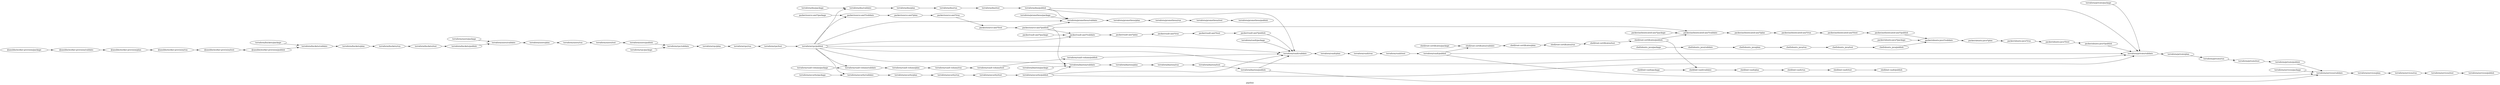 digraph "G" {
label="pipeline";
rankdir=LR;
"terraform/dns/test";
"packer/source-ami*/test";
"terraform/vault-volume/package";
"packer/ubuntu-java*/publish";
"terraform/users/publish";
"terraform/dns/package";
"shell/root-certificates/test";
"terraform/services/plan";
"terraform/dns/plan";
"chef/ubuntu_java/publish";
"shell/init-vault/plan";
"@ansible/worker-provision/run";
"terraform/users/package";
"chef/ubuntu_java/plan";
"shell/init-vault/test";
"packer/source-ami*/publish";
"@ansible/worker-provision/validate";
"terraform/vault/publish";
"terraform/security/package";
"terraform/vault-volume/plan";
"terraform/private/plan";
"terraform/vpc/plan";
"shell/root-certificates/package";
"terraform/vpc/run";
"chef/ubuntu_java/package";
"terraform/vault/plan";
"terraform/prometheus/run";
"terraform/vault/test";
"terraform/vault/run";
"terraform/bastion/validate";
"packer/ubuntu-java*/test";
"terraform/private/test";
"packer/source-ami*/package";
"terraform/prometheus/validate";
"packer/authenticated-ami*/run";
"shell/init-vault/run";
"packer/vault-ami*/publish";
"terraform/bastion/plan";
"terraform/users/test";
"terraform/vault-volume/run";
"terraform/services/package";
"packer/source-ami*/validate";
"terraform/security/publish";
"packer/authenticated-ami*/test";
"packer/source-ami*/run";
"terraform/services/validate";
"terraform/security/run";
"packer/authenticated-ami*/validate";
"shell/init-vault/validate";
"terraform/dns/validate";
"terraform/vpc/publish";
"packer/vault-ami*/plan";
"shell/root-certificates/validate";
"terraform/vault/validate";
"terraform/bastion/package";
"terraform/services/test";
"terraform/dns/run";
"@ansible/worker-provision/test";
"terraform/vault-volume/validate";
"terraform/bastion/test";
"terraform/buckets/publish";
"packer/vault-ami*/validate";
"terraform/private/publish";
"terraform/private/validate";
"shell/root-certificates/plan";
"packer/ubuntu-java*/run";
"packer/authenticated-ami*/package";
"packer/source-ami*/plan";
"packer/ubuntu-java*/validate";
"terraform/private/package";
"terraform/users/run";
"terraform/private/run";
"packer/authenticated-ami*/publish";
"chef/ubuntu_java/validate";
"terraform/users/plan";
"packer/vault-ami*/package";
"terraform/buckets/test";
"terraform/buckets/package";
"terraform/vault-volume/publish";
"terraform/prometheus/package";
"terraform/services/publish";
"packer/ubuntu-java*/package";
"terraform/bastion/publish";
"@ansible/worker-provision/package";
"packer/ubuntu-java*/plan";
"packer/authenticated-ami*/plan";
"terraform/users/validate";
"terraform/security/validate";
"@ansible/worker-provision/plan";
"terraform/vpc/validate";
"terraform/bastion/run";
"terraform/security/plan";
"terraform/security/test";
"terraform/vpc/package";
"@ansible/worker-provision/publish";
"terraform/buckets/run";
"terraform/vault-volume/test";
"packer/vault-ami*/test";
"chef/ubuntu_java/run";
"terraform/buckets/validate";
"shell/init-vault/package";
"terraform/buckets/plan";
"shell/init-vault/publish";
"chef/ubuntu_java/test";
"packer/vault-ami*/run";
"terraform/vault/package";
"terraform/dns/publish";
"terraform/prometheus/plan";
"terraform/prometheus/test";
"shell/root-certificates/run";
"terraform/prometheus/publish";
"terraform/vpc/test";
"shell/root-certificates/publish";
"terraform/services/run";
"terraform/dns/test" -> "terraform/dns/publish"  [key=0];
"packer/source-ami*/test" -> "packer/source-ami*/publish"  [key=0];
"terraform/vault-volume/package" -> "terraform/vault-volume/validate"  [key=0];
"packer/ubuntu-java*/publish" -> "terraform/private/validate"  [key=0];
"terraform/users/publish" -> "terraform/vpc/validate"  [key=0];
"terraform/dns/package" -> "terraform/dns/validate"  [key=0];
"shell/root-certificates/test" -> "shell/root-certificates/publish"  [key=0];
"terraform/services/plan" -> "terraform/services/run"  [key=0];
"terraform/dns/plan" -> "terraform/dns/run"  [key=0];
"chef/ubuntu_java/publish" -> "packer/ubuntu-java*/validate"  [key=0];
"shell/init-vault/plan" -> "shell/init-vault/run"  [key=0];
"@ansible/worker-provision/run" -> "@ansible/worker-provision/test"  [key=0];
"terraform/users/package" -> "terraform/users/validate"  [key=0];
"chef/ubuntu_java/plan" -> "chef/ubuntu_java/run"  [key=0];
"shell/init-vault/test" -> "shell/init-vault/publish"  [key=0];
"packer/source-ami*/publish" -> "terraform/prometheus/validate"  [key=0];
"packer/source-ami*/publish" -> "packer/vault-ami*/validate"  [key=0];
"packer/source-ami*/publish" -> "packer/authenticated-ami*/validate"  [key=0];
"packer/source-ami*/publish" -> "terraform/bastion/validate"  [key=0];
"@ansible/worker-provision/validate" -> "@ansible/worker-provision/plan"  [key=0];
"terraform/vault/publish" -> "shell/root-certificates/validate"  [key=0];
"terraform/vault/publish" -> "terraform/services/validate"  [key=0];
"terraform/vault/publish" -> "terraform/private/validate"  [key=0];
"terraform/security/package" -> "terraform/security/validate"  [key=0];
"terraform/vault-volume/plan" -> "terraform/vault-volume/run"  [key=0];
"terraform/private/plan" -> "terraform/private/run"  [key=0];
"terraform/vpc/plan" -> "terraform/vpc/run"  [key=0];
"shell/root-certificates/package" -> "shell/root-certificates/validate"  [key=0];
"terraform/vpc/run" -> "terraform/vpc/test"  [key=0];
"chef/ubuntu_java/package" -> "chef/ubuntu_java/validate"  [key=0];
"terraform/vault/plan" -> "terraform/vault/run"  [key=0];
"terraform/prometheus/run" -> "terraform/prometheus/test"  [key=0];
"terraform/vault/test" -> "terraform/vault/publish"  [key=0];
"terraform/vault/run" -> "terraform/vault/test"  [key=0];
"terraform/bastion/validate" -> "terraform/bastion/plan"  [key=0];
"packer/ubuntu-java*/test" -> "packer/ubuntu-java*/publish"  [key=0];
"terraform/private/test" -> "terraform/private/publish"  [key=0];
"packer/source-ami*/package" -> "packer/source-ami*/validate"  [key=0];
"terraform/prometheus/validate" -> "terraform/prometheus/plan"  [key=0];
"packer/authenticated-ami*/run" -> "packer/authenticated-ami*/test"  [key=0];
"shell/init-vault/run" -> "shell/init-vault/test"  [key=0];
"packer/vault-ami*/publish" -> "terraform/vault/validate"  [key=0];
"terraform/bastion/plan" -> "terraform/bastion/run"  [key=0];
"terraform/users/test" -> "terraform/users/publish"  [key=0];
"terraform/vault-volume/run" -> "terraform/vault-volume/test"  [key=0];
"terraform/services/package" -> "terraform/services/validate"  [key=0];
"packer/source-ami*/validate" -> "packer/source-ami*/plan"  [key=0];
"terraform/security/publish" -> "terraform/bastion/validate"  [key=0];
"terraform/security/publish" -> "terraform/vault/validate"  [key=0];
"terraform/security/publish" -> "terraform/private/validate"  [key=0];
"packer/authenticated-ami*/test" -> "packer/authenticated-ami*/publish"  [key=0];
"packer/source-ami*/run" -> "packer/source-ami*/test"  [key=0];
"terraform/services/validate" -> "terraform/services/plan"  [key=0];
"terraform/security/run" -> "terraform/security/test"  [key=0];
"packer/authenticated-ami*/validate" -> "packer/authenticated-ami*/plan"  [key=0];
"shell/init-vault/validate" -> "shell/init-vault/plan"  [key=0];
"terraform/dns/validate" -> "terraform/dns/plan"  [key=0];
"terraform/vpc/publish" -> "terraform/prometheus/validate"  [key=0];
"terraform/vpc/publish" -> "terraform/security/validate"  [key=0];
"terraform/vpc/publish" -> "terraform/private/validate"  [key=0];
"terraform/vpc/publish" -> "terraform/dns/validate"  [key=0];
"terraform/vpc/publish" -> "packer/vault-ami*/validate"  [key=0];
"terraform/vpc/publish" -> "terraform/vault/validate"  [key=0];
"terraform/vpc/publish" -> "packer/source-ami*/validate"  [key=0];
"terraform/vpc/publish" -> "terraform/bastion/validate"  [key=0];
"terraform/vpc/publish" -> "terraform/vault-volume/validate"  [key=0];
"packer/vault-ami*/plan" -> "packer/vault-ami*/run"  [key=0];
"shell/root-certificates/validate" -> "shell/root-certificates/plan"  [key=0];
"terraform/vault/validate" -> "terraform/vault/plan"  [key=0];
"terraform/bastion/package" -> "terraform/bastion/validate"  [key=0];
"terraform/services/test" -> "terraform/services/publish"  [key=0];
"terraform/dns/run" -> "terraform/dns/test"  [key=0];
"@ansible/worker-provision/test" -> "@ansible/worker-provision/publish"  [key=0];
"terraform/vault-volume/validate" -> "terraform/vault-volume/plan"  [key=0];
"terraform/bastion/test" -> "terraform/bastion/publish"  [key=0];
"terraform/buckets/publish" -> "terraform/users/validate"  [key=0];
"packer/vault-ami*/validate" -> "packer/vault-ami*/plan"  [key=0];
"terraform/private/publish" -> "terraform/services/validate"  [key=0];
"terraform/private/validate" -> "terraform/private/plan"  [key=0];
"shell/root-certificates/plan" -> "shell/root-certificates/run"  [key=0];
"packer/ubuntu-java*/run" -> "packer/ubuntu-java*/test"  [key=0];
"packer/authenticated-ami*/package" -> "packer/authenticated-ami*/validate"  [key=0];
"packer/source-ami*/plan" -> "packer/source-ami*/run"  [key=0];
"packer/ubuntu-java*/validate" -> "packer/ubuntu-java*/plan"  [key=0];
"terraform/private/package" -> "terraform/private/validate"  [key=0];
"terraform/users/run" -> "terraform/users/test"  [key=0];
"terraform/private/run" -> "terraform/private/test"  [key=0];
"packer/authenticated-ami*/publish" -> "packer/ubuntu-java*/validate"  [key=0];
"chef/ubuntu_java/validate" -> "chef/ubuntu_java/plan"  [key=0];
"terraform/users/plan" -> "terraform/users/run"  [key=0];
"packer/vault-ami*/package" -> "packer/vault-ami*/validate"  [key=0];
"terraform/buckets/test" -> "terraform/buckets/publish"  [key=0];
"terraform/buckets/package" -> "terraform/buckets/validate"  [key=0];
"terraform/vault-volume/publish" -> "terraform/vault/validate"  [key=0];
"terraform/prometheus/package" -> "terraform/prometheus/validate"  [key=0];
"packer/ubuntu-java*/package" -> "packer/ubuntu-java*/validate"  [key=0];
"terraform/bastion/publish" -> "terraform/services/validate"  [key=0];
"terraform/bastion/publish" -> "terraform/vault/validate"  [key=0];
"@ansible/worker-provision/package" -> "@ansible/worker-provision/validate"  [key=0];
"packer/ubuntu-java*/plan" -> "packer/ubuntu-java*/run"  [key=0];
"packer/authenticated-ami*/plan" -> "packer/authenticated-ami*/run"  [key=0];
"terraform/users/validate" -> "terraform/users/plan"  [key=0];
"terraform/security/validate" -> "terraform/security/plan"  [key=0];
"@ansible/worker-provision/plan" -> "@ansible/worker-provision/run"  [key=0];
"terraform/vpc/validate" -> "terraform/vpc/plan"  [key=0];
"terraform/bastion/run" -> "terraform/bastion/test"  [key=0];
"terraform/security/plan" -> "terraform/security/run"  [key=0];
"terraform/security/test" -> "terraform/security/publish"  [key=0];
"terraform/vpc/package" -> "terraform/vpc/validate"  [key=0];
"@ansible/worker-provision/publish" -> "terraform/buckets/validate"  [key=0];
"terraform/buckets/run" -> "terraform/buckets/test"  [key=0];
"terraform/vault-volume/test" -> "terraform/vault-volume/publish"  [key=0];
"packer/vault-ami*/test" -> "packer/vault-ami*/publish"  [key=0];
"chef/ubuntu_java/run" -> "chef/ubuntu_java/test"  [key=0];
"terraform/buckets/validate" -> "terraform/buckets/plan"  [key=0];
"shell/init-vault/package" -> "shell/init-vault/validate"  [key=0];
"terraform/buckets/plan" -> "terraform/buckets/run"  [key=0];
"chef/ubuntu_java/test" -> "chef/ubuntu_java/publish"  [key=0];
"packer/vault-ami*/run" -> "packer/vault-ami*/test"  [key=0];
"terraform/vault/package" -> "terraform/vault/validate"  [key=0];
"terraform/dns/publish" -> "terraform/prometheus/validate"  [key=0];
"terraform/dns/publish" -> "terraform/vault/validate"  [key=0];
"terraform/dns/publish" -> "terraform/private/validate"  [key=0];
"terraform/prometheus/plan" -> "terraform/prometheus/run"  [key=0];
"terraform/prometheus/test" -> "terraform/prometheus/publish"  [key=0];
"shell/root-certificates/run" -> "shell/root-certificates/test"  [key=0];
"terraform/vpc/test" -> "terraform/vpc/publish"  [key=0];
"shell/root-certificates/publish" -> "shell/init-vault/validate"  [key=0];
"shell/root-certificates/publish" -> "packer/authenticated-ami*/validate"  [key=0];
"terraform/services/run" -> "terraform/services/test"  [key=0];
}
